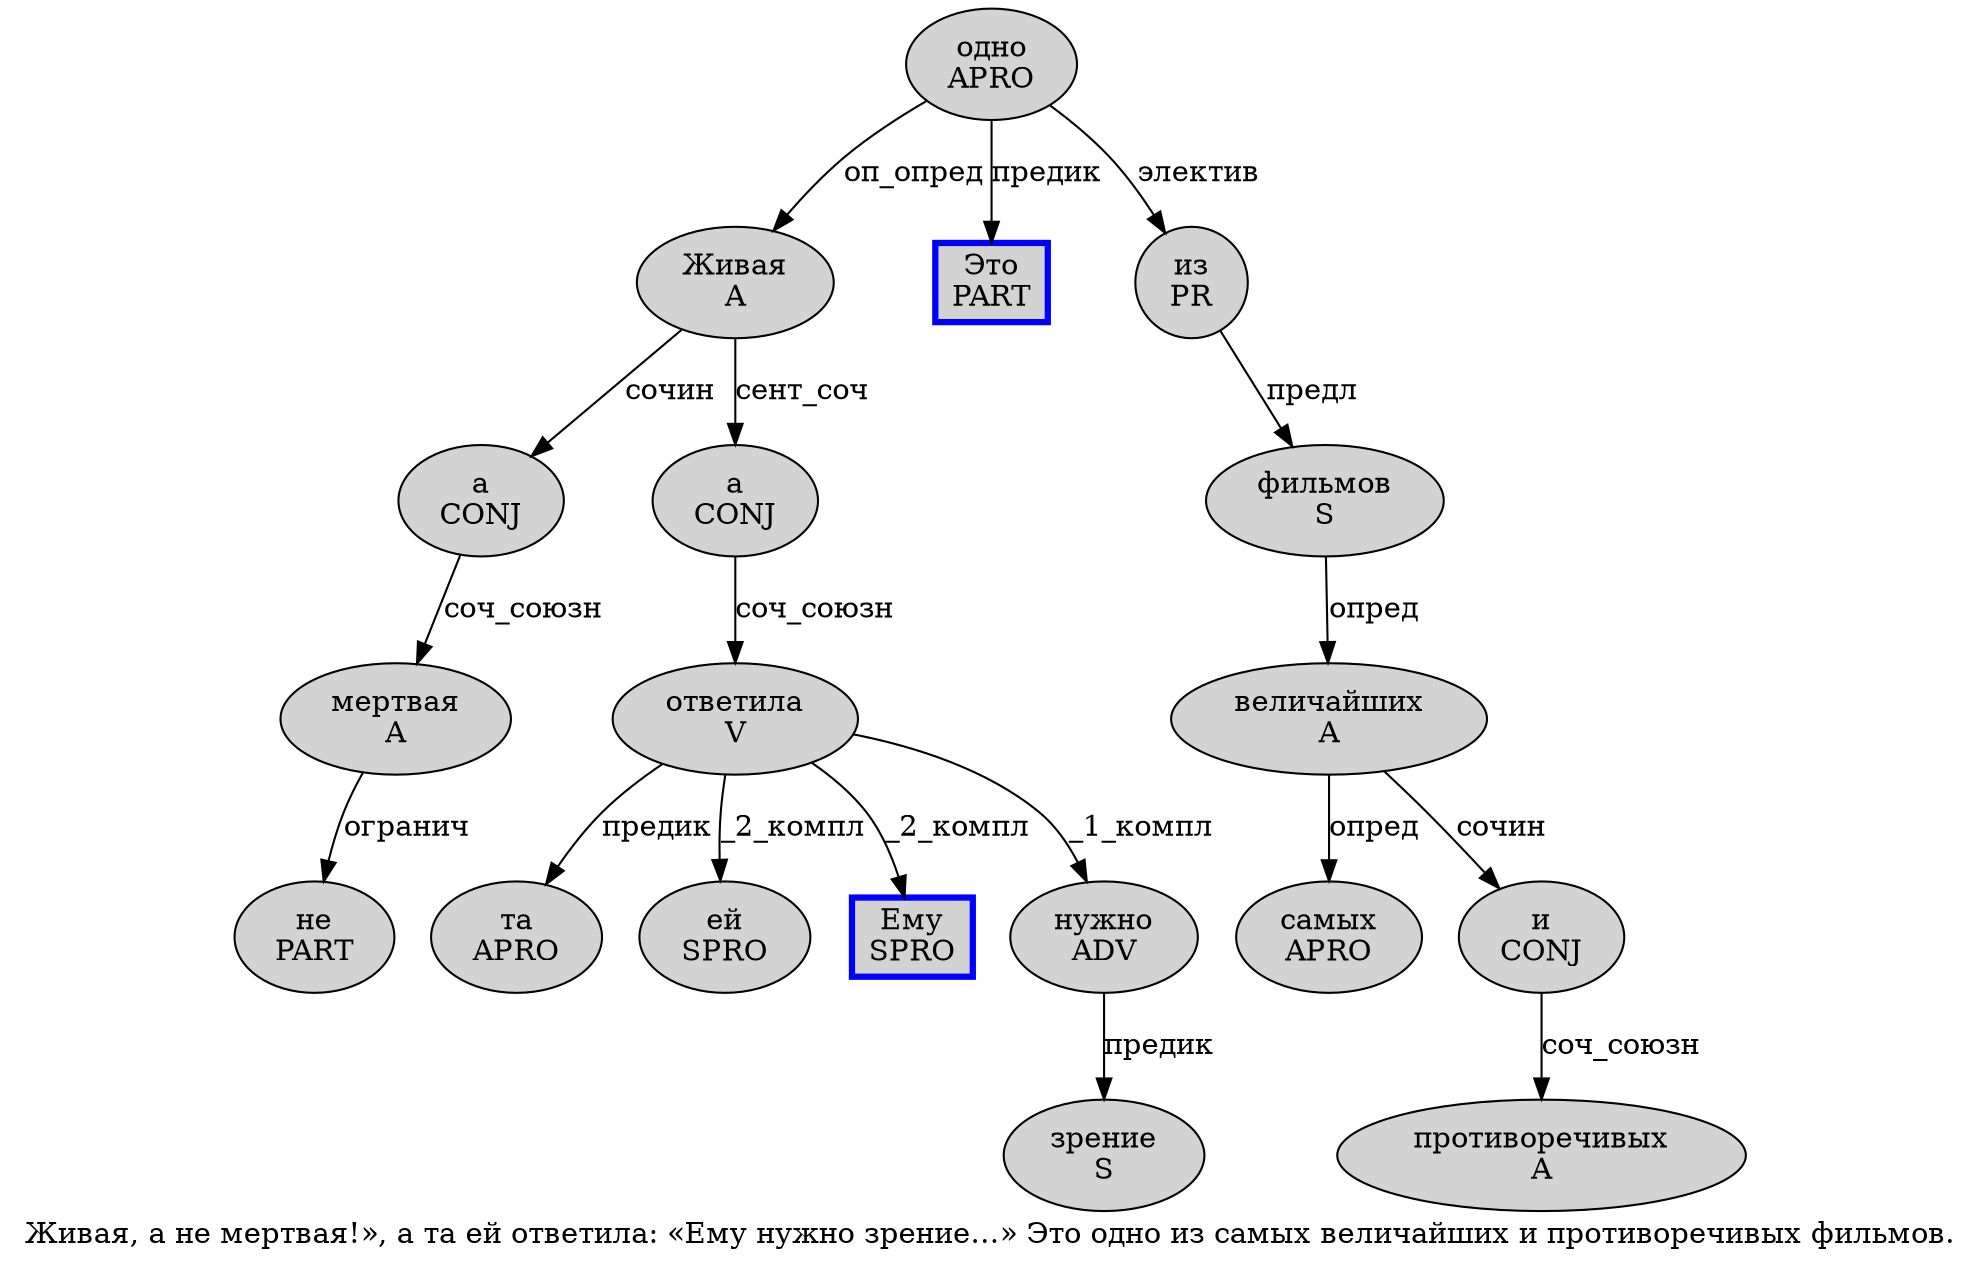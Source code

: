 digraph SENTENCE_746 {
	graph [label="Живая, а не мертвая!», а та ей ответила: «Ему нужно зрение…» Это одно из самых величайших и противоречивых фильмов."]
	node [style=filled]
		0 [label="Живая
A" color="" fillcolor=lightgray penwidth=1 shape=ellipse]
		2 [label="а
CONJ" color="" fillcolor=lightgray penwidth=1 shape=ellipse]
		3 [label="не
PART" color="" fillcolor=lightgray penwidth=1 shape=ellipse]
		4 [label="мертвая
A" color="" fillcolor=lightgray penwidth=1 shape=ellipse]
		8 [label="а
CONJ" color="" fillcolor=lightgray penwidth=1 shape=ellipse]
		9 [label="та
APRO" color="" fillcolor=lightgray penwidth=1 shape=ellipse]
		10 [label="ей
SPRO" color="" fillcolor=lightgray penwidth=1 shape=ellipse]
		11 [label="ответила
V" color="" fillcolor=lightgray penwidth=1 shape=ellipse]
		14 [label="Ему
SPRO" color=blue fillcolor=lightgray penwidth=3 shape=box]
		15 [label="нужно
ADV" color="" fillcolor=lightgray penwidth=1 shape=ellipse]
		16 [label="зрение
S" color="" fillcolor=lightgray penwidth=1 shape=ellipse]
		19 [label="Это
PART" color=blue fillcolor=lightgray penwidth=3 shape=box]
		20 [label="одно
APRO" color="" fillcolor=lightgray penwidth=1 shape=ellipse]
		21 [label="из
PR" color="" fillcolor=lightgray penwidth=1 shape=ellipse]
		22 [label="самых
APRO" color="" fillcolor=lightgray penwidth=1 shape=ellipse]
		23 [label="величайших
A" color="" fillcolor=lightgray penwidth=1 shape=ellipse]
		24 [label="и
CONJ" color="" fillcolor=lightgray penwidth=1 shape=ellipse]
		25 [label="противоречивых
A" color="" fillcolor=lightgray penwidth=1 shape=ellipse]
		26 [label="фильмов
S" color="" fillcolor=lightgray penwidth=1 shape=ellipse]
			4 -> 3 [label="огранич"]
			23 -> 22 [label="опред"]
			23 -> 24 [label="сочин"]
			26 -> 23 [label="опред"]
			20 -> 0 [label="оп_опред"]
			20 -> 19 [label="предик"]
			20 -> 21 [label="электив"]
			2 -> 4 [label="соч_союзн"]
			11 -> 9 [label="предик"]
			11 -> 10 [label="_2_компл"]
			11 -> 14 [label="_2_компл"]
			11 -> 15 [label="_1_компл"]
			15 -> 16 [label="предик"]
			24 -> 25 [label="соч_союзн"]
			8 -> 11 [label="соч_союзн"]
			21 -> 26 [label="предл"]
			0 -> 2 [label="сочин"]
			0 -> 8 [label="сент_соч"]
}